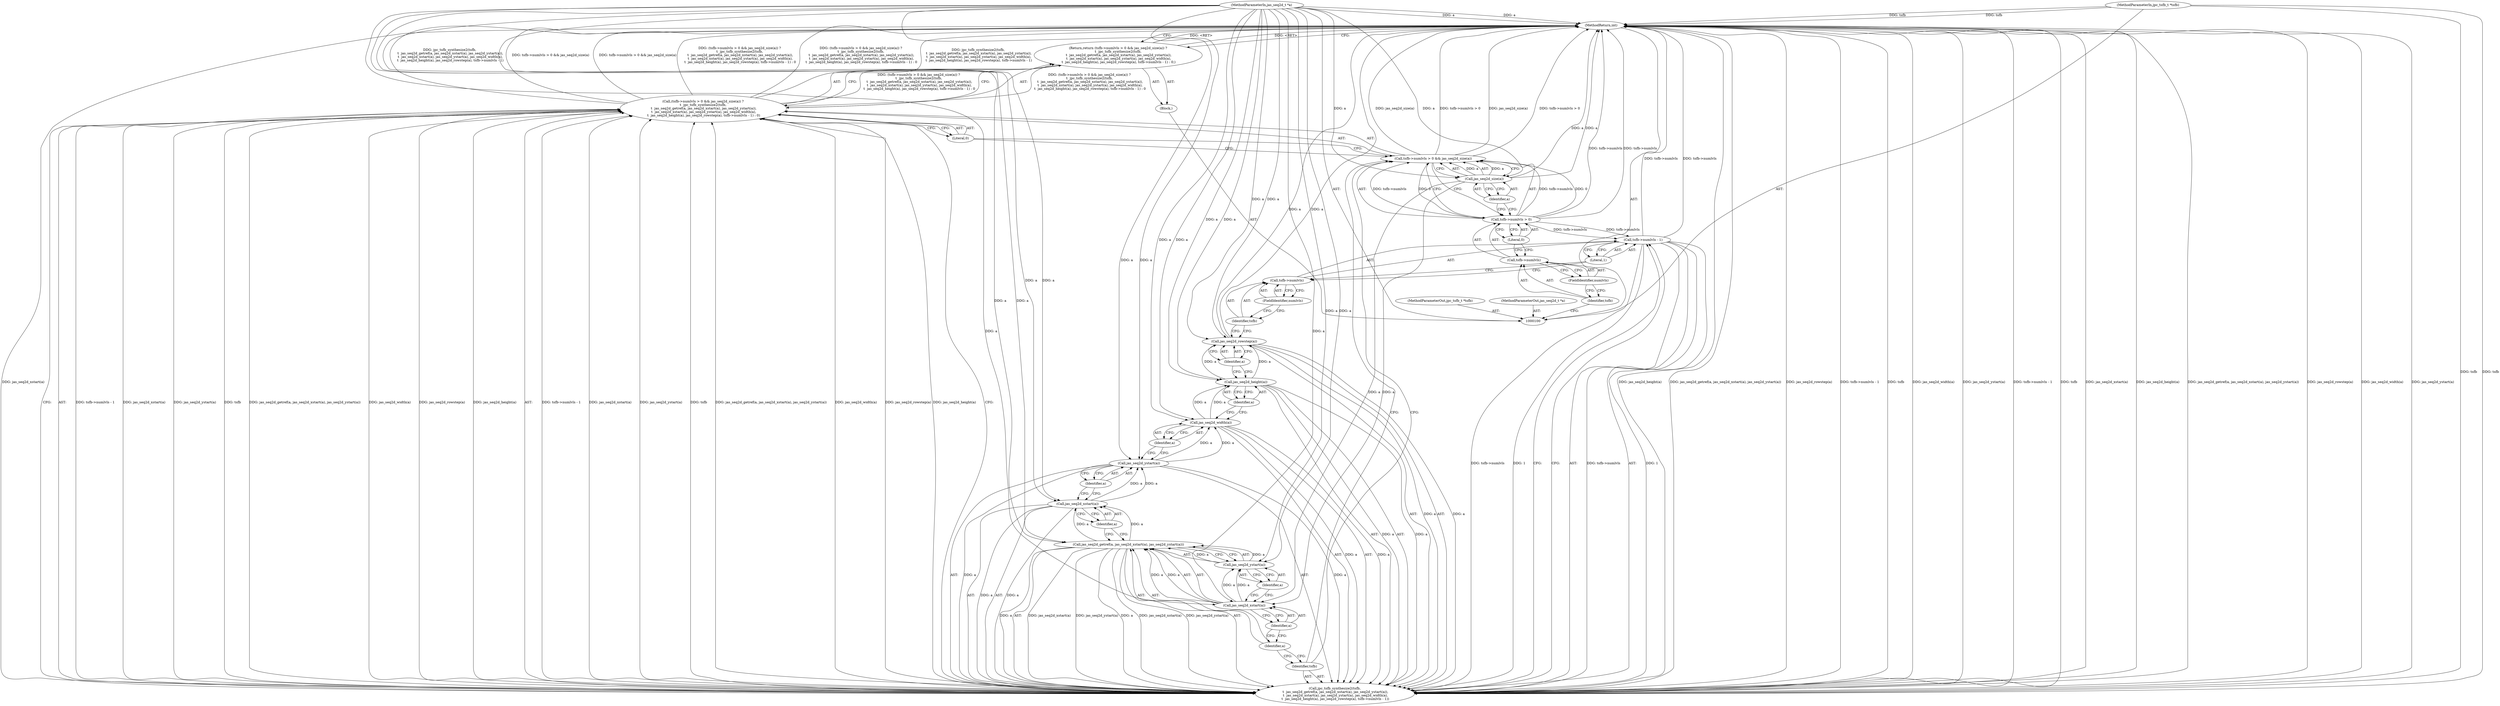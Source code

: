 digraph "0_jasper_2e82fa00466ae525339754bb3ab0a0474a31d4bd_0" {
"1000138" [label="(MethodReturn,int)"];
"1000101" [label="(MethodParameterIn,jpc_tsfb_t *tsfb)"];
"1000211" [label="(MethodParameterOut,jpc_tsfb_t *tsfb)"];
"1000102" [label="(MethodParameterIn,jas_seq2d_t *a)"];
"1000212" [label="(MethodParameterOut,jas_seq2d_t *a)"];
"1000103" [label="(Block,)"];
"1000104" [label="(Return,return (tsfb->numlvls > 0 && jas_seq2d_size(a)) ?\n\t  jpc_tsfb_synthesize2(tsfb,\n \t  jas_seq2d_getref(a, jas_seq2d_xstart(a), jas_seq2d_ystart(a)),\n \t  jas_seq2d_xstart(a), jas_seq2d_ystart(a), jas_seq2d_width(a),\n \t  jas_seq2d_height(a), jas_seq2d_rowstep(a), tsfb->numlvls - 1) : 0;)"];
"1000110" [label="(FieldIdentifier,numlvls)"];
"1000111" [label="(Literal,0)"];
"1000112" [label="(Call,jas_seq2d_size(a))"];
"1000113" [label="(Identifier,a)"];
"1000105" [label="(Call,(tsfb->numlvls > 0 && jas_seq2d_size(a)) ?\n\t  jpc_tsfb_synthesize2(tsfb,\n \t  jas_seq2d_getref(a, jas_seq2d_xstart(a), jas_seq2d_ystart(a)),\n \t  jas_seq2d_xstart(a), jas_seq2d_ystart(a), jas_seq2d_width(a),\n \t  jas_seq2d_height(a), jas_seq2d_rowstep(a), tsfb->numlvls - 1) : 0)"];
"1000106" [label="(Call,tsfb->numlvls > 0 && jas_seq2d_size(a))"];
"1000107" [label="(Call,tsfb->numlvls > 0)"];
"1000108" [label="(Call,tsfb->numlvls)"];
"1000109" [label="(Identifier,tsfb)"];
"1000115" [label="(Identifier,tsfb)"];
"1000114" [label="(Call,jpc_tsfb_synthesize2(tsfb,\n \t  jas_seq2d_getref(a, jas_seq2d_xstart(a), jas_seq2d_ystart(a)),\n \t  jas_seq2d_xstart(a), jas_seq2d_ystart(a), jas_seq2d_width(a),\n \t  jas_seq2d_height(a), jas_seq2d_rowstep(a), tsfb->numlvls - 1))"];
"1000117" [label="(Identifier,a)"];
"1000118" [label="(Call,jas_seq2d_xstart(a))"];
"1000116" [label="(Call,jas_seq2d_getref(a, jas_seq2d_xstart(a), jas_seq2d_ystart(a)))"];
"1000119" [label="(Identifier,a)"];
"1000120" [label="(Call,jas_seq2d_ystart(a))"];
"1000121" [label="(Identifier,a)"];
"1000123" [label="(Identifier,a)"];
"1000124" [label="(Call,jas_seq2d_ystart(a))"];
"1000122" [label="(Call,jas_seq2d_xstart(a))"];
"1000125" [label="(Identifier,a)"];
"1000126" [label="(Call,jas_seq2d_width(a))"];
"1000127" [label="(Identifier,a)"];
"1000129" [label="(Identifier,a)"];
"1000130" [label="(Call,jas_seq2d_rowstep(a))"];
"1000128" [label="(Call,jas_seq2d_height(a))"];
"1000131" [label="(Identifier,a)"];
"1000132" [label="(Call,tsfb->numlvls - 1)"];
"1000133" [label="(Call,tsfb->numlvls)"];
"1000134" [label="(Identifier,tsfb)"];
"1000135" [label="(FieldIdentifier,numlvls)"];
"1000136" [label="(Literal,1)"];
"1000137" [label="(Literal,0)"];
"1000138" -> "1000100"  [label="AST: "];
"1000138" -> "1000104"  [label="CFG: "];
"1000107" -> "1000138"  [label="DDG: tsfb->numlvls"];
"1000106" -> "1000138"  [label="DDG: tsfb->numlvls > 0"];
"1000106" -> "1000138"  [label="DDG: jas_seq2d_size(a)"];
"1000105" -> "1000138"  [label="DDG: (tsfb->numlvls > 0 && jas_seq2d_size(a)) ?\n\t  jpc_tsfb_synthesize2(tsfb,\n \t  jas_seq2d_getref(a, jas_seq2d_xstart(a), jas_seq2d_ystart(a)),\n \t  jas_seq2d_xstart(a), jas_seq2d_ystart(a), jas_seq2d_width(a),\n \t  jas_seq2d_height(a), jas_seq2d_rowstep(a), tsfb->numlvls - 1) : 0"];
"1000105" -> "1000138"  [label="DDG: jpc_tsfb_synthesize2(tsfb,\n \t  jas_seq2d_getref(a, jas_seq2d_xstart(a), jas_seq2d_ystart(a)),\n \t  jas_seq2d_xstart(a), jas_seq2d_ystart(a), jas_seq2d_width(a),\n \t  jas_seq2d_height(a), jas_seq2d_rowstep(a), tsfb->numlvls - 1)"];
"1000105" -> "1000138"  [label="DDG: tsfb->numlvls > 0 && jas_seq2d_size(a)"];
"1000114" -> "1000138"  [label="DDG: tsfb->numlvls - 1"];
"1000114" -> "1000138"  [label="DDG: tsfb"];
"1000114" -> "1000138"  [label="DDG: jas_seq2d_xstart(a)"];
"1000114" -> "1000138"  [label="DDG: jas_seq2d_height(a)"];
"1000114" -> "1000138"  [label="DDG: jas_seq2d_getref(a, jas_seq2d_xstart(a), jas_seq2d_ystart(a))"];
"1000114" -> "1000138"  [label="DDG: jas_seq2d_rowstep(a)"];
"1000114" -> "1000138"  [label="DDG: jas_seq2d_width(a)"];
"1000114" -> "1000138"  [label="DDG: jas_seq2d_ystart(a)"];
"1000132" -> "1000138"  [label="DDG: tsfb->numlvls"];
"1000102" -> "1000138"  [label="DDG: a"];
"1000112" -> "1000138"  [label="DDG: a"];
"1000101" -> "1000138"  [label="DDG: tsfb"];
"1000130" -> "1000138"  [label="DDG: a"];
"1000104" -> "1000138"  [label="DDG: <RET>"];
"1000101" -> "1000100"  [label="AST: "];
"1000101" -> "1000138"  [label="DDG: tsfb"];
"1000101" -> "1000114"  [label="DDG: tsfb"];
"1000211" -> "1000100"  [label="AST: "];
"1000102" -> "1000100"  [label="AST: "];
"1000102" -> "1000138"  [label="DDG: a"];
"1000102" -> "1000112"  [label="DDG: a"];
"1000102" -> "1000116"  [label="DDG: a"];
"1000102" -> "1000118"  [label="DDG: a"];
"1000102" -> "1000120"  [label="DDG: a"];
"1000102" -> "1000122"  [label="DDG: a"];
"1000102" -> "1000124"  [label="DDG: a"];
"1000102" -> "1000126"  [label="DDG: a"];
"1000102" -> "1000128"  [label="DDG: a"];
"1000102" -> "1000130"  [label="DDG: a"];
"1000212" -> "1000100"  [label="AST: "];
"1000103" -> "1000100"  [label="AST: "];
"1000104" -> "1000103"  [label="AST: "];
"1000104" -> "1000103"  [label="AST: "];
"1000104" -> "1000105"  [label="CFG: "];
"1000105" -> "1000104"  [label="AST: "];
"1000138" -> "1000104"  [label="CFG: "];
"1000104" -> "1000138"  [label="DDG: <RET>"];
"1000105" -> "1000104"  [label="DDG: (tsfb->numlvls > 0 && jas_seq2d_size(a)) ?\n\t  jpc_tsfb_synthesize2(tsfb,\n \t  jas_seq2d_getref(a, jas_seq2d_xstart(a), jas_seq2d_ystart(a)),\n \t  jas_seq2d_xstart(a), jas_seq2d_ystart(a), jas_seq2d_width(a),\n \t  jas_seq2d_height(a), jas_seq2d_rowstep(a), tsfb->numlvls - 1) : 0"];
"1000110" -> "1000108"  [label="AST: "];
"1000110" -> "1000109"  [label="CFG: "];
"1000108" -> "1000110"  [label="CFG: "];
"1000111" -> "1000107"  [label="AST: "];
"1000111" -> "1000108"  [label="CFG: "];
"1000107" -> "1000111"  [label="CFG: "];
"1000112" -> "1000106"  [label="AST: "];
"1000112" -> "1000113"  [label="CFG: "];
"1000113" -> "1000112"  [label="AST: "];
"1000106" -> "1000112"  [label="CFG: "];
"1000112" -> "1000138"  [label="DDG: a"];
"1000112" -> "1000106"  [label="DDG: a"];
"1000102" -> "1000112"  [label="DDG: a"];
"1000112" -> "1000118"  [label="DDG: a"];
"1000113" -> "1000112"  [label="AST: "];
"1000113" -> "1000107"  [label="CFG: "];
"1000112" -> "1000113"  [label="CFG: "];
"1000105" -> "1000104"  [label="AST: "];
"1000105" -> "1000114"  [label="CFG: "];
"1000105" -> "1000137"  [label="CFG: "];
"1000106" -> "1000105"  [label="AST: "];
"1000114" -> "1000105"  [label="AST: "];
"1000137" -> "1000105"  [label="AST: "];
"1000104" -> "1000105"  [label="CFG: "];
"1000105" -> "1000138"  [label="DDG: (tsfb->numlvls > 0 && jas_seq2d_size(a)) ?\n\t  jpc_tsfb_synthesize2(tsfb,\n \t  jas_seq2d_getref(a, jas_seq2d_xstart(a), jas_seq2d_ystart(a)),\n \t  jas_seq2d_xstart(a), jas_seq2d_ystart(a), jas_seq2d_width(a),\n \t  jas_seq2d_height(a), jas_seq2d_rowstep(a), tsfb->numlvls - 1) : 0"];
"1000105" -> "1000138"  [label="DDG: jpc_tsfb_synthesize2(tsfb,\n \t  jas_seq2d_getref(a, jas_seq2d_xstart(a), jas_seq2d_ystart(a)),\n \t  jas_seq2d_xstart(a), jas_seq2d_ystart(a), jas_seq2d_width(a),\n \t  jas_seq2d_height(a), jas_seq2d_rowstep(a), tsfb->numlvls - 1)"];
"1000105" -> "1000138"  [label="DDG: tsfb->numlvls > 0 && jas_seq2d_size(a)"];
"1000105" -> "1000104"  [label="DDG: (tsfb->numlvls > 0 && jas_seq2d_size(a)) ?\n\t  jpc_tsfb_synthesize2(tsfb,\n \t  jas_seq2d_getref(a, jas_seq2d_xstart(a), jas_seq2d_ystart(a)),\n \t  jas_seq2d_xstart(a), jas_seq2d_ystart(a), jas_seq2d_width(a),\n \t  jas_seq2d_height(a), jas_seq2d_rowstep(a), tsfb->numlvls - 1) : 0"];
"1000114" -> "1000105"  [label="DDG: tsfb->numlvls - 1"];
"1000114" -> "1000105"  [label="DDG: jas_seq2d_xstart(a)"];
"1000114" -> "1000105"  [label="DDG: jas_seq2d_ystart(a)"];
"1000114" -> "1000105"  [label="DDG: tsfb"];
"1000114" -> "1000105"  [label="DDG: jas_seq2d_getref(a, jas_seq2d_xstart(a), jas_seq2d_ystart(a))"];
"1000114" -> "1000105"  [label="DDG: jas_seq2d_width(a)"];
"1000114" -> "1000105"  [label="DDG: jas_seq2d_rowstep(a)"];
"1000114" -> "1000105"  [label="DDG: jas_seq2d_height(a)"];
"1000106" -> "1000105"  [label="AST: "];
"1000106" -> "1000107"  [label="CFG: "];
"1000106" -> "1000112"  [label="CFG: "];
"1000107" -> "1000106"  [label="AST: "];
"1000112" -> "1000106"  [label="AST: "];
"1000115" -> "1000106"  [label="CFG: "];
"1000137" -> "1000106"  [label="CFG: "];
"1000106" -> "1000138"  [label="DDG: tsfb->numlvls > 0"];
"1000106" -> "1000138"  [label="DDG: jas_seq2d_size(a)"];
"1000107" -> "1000106"  [label="DDG: tsfb->numlvls"];
"1000107" -> "1000106"  [label="DDG: 0"];
"1000112" -> "1000106"  [label="DDG: a"];
"1000107" -> "1000106"  [label="AST: "];
"1000107" -> "1000111"  [label="CFG: "];
"1000108" -> "1000107"  [label="AST: "];
"1000111" -> "1000107"  [label="AST: "];
"1000113" -> "1000107"  [label="CFG: "];
"1000106" -> "1000107"  [label="CFG: "];
"1000107" -> "1000138"  [label="DDG: tsfb->numlvls"];
"1000107" -> "1000106"  [label="DDG: tsfb->numlvls"];
"1000107" -> "1000106"  [label="DDG: 0"];
"1000107" -> "1000132"  [label="DDG: tsfb->numlvls"];
"1000108" -> "1000107"  [label="AST: "];
"1000108" -> "1000110"  [label="CFG: "];
"1000109" -> "1000108"  [label="AST: "];
"1000110" -> "1000108"  [label="AST: "];
"1000111" -> "1000108"  [label="CFG: "];
"1000109" -> "1000108"  [label="AST: "];
"1000109" -> "1000100"  [label="CFG: "];
"1000110" -> "1000109"  [label="CFG: "];
"1000115" -> "1000114"  [label="AST: "];
"1000115" -> "1000106"  [label="CFG: "];
"1000117" -> "1000115"  [label="CFG: "];
"1000114" -> "1000105"  [label="AST: "];
"1000114" -> "1000132"  [label="CFG: "];
"1000115" -> "1000114"  [label="AST: "];
"1000116" -> "1000114"  [label="AST: "];
"1000122" -> "1000114"  [label="AST: "];
"1000124" -> "1000114"  [label="AST: "];
"1000126" -> "1000114"  [label="AST: "];
"1000128" -> "1000114"  [label="AST: "];
"1000130" -> "1000114"  [label="AST: "];
"1000132" -> "1000114"  [label="AST: "];
"1000105" -> "1000114"  [label="CFG: "];
"1000114" -> "1000138"  [label="DDG: tsfb->numlvls - 1"];
"1000114" -> "1000138"  [label="DDG: tsfb"];
"1000114" -> "1000138"  [label="DDG: jas_seq2d_xstart(a)"];
"1000114" -> "1000138"  [label="DDG: jas_seq2d_height(a)"];
"1000114" -> "1000138"  [label="DDG: jas_seq2d_getref(a, jas_seq2d_xstart(a), jas_seq2d_ystart(a))"];
"1000114" -> "1000138"  [label="DDG: jas_seq2d_rowstep(a)"];
"1000114" -> "1000138"  [label="DDG: jas_seq2d_width(a)"];
"1000114" -> "1000138"  [label="DDG: jas_seq2d_ystart(a)"];
"1000114" -> "1000105"  [label="DDG: tsfb->numlvls - 1"];
"1000114" -> "1000105"  [label="DDG: jas_seq2d_xstart(a)"];
"1000114" -> "1000105"  [label="DDG: jas_seq2d_ystart(a)"];
"1000114" -> "1000105"  [label="DDG: tsfb"];
"1000114" -> "1000105"  [label="DDG: jas_seq2d_getref(a, jas_seq2d_xstart(a), jas_seq2d_ystart(a))"];
"1000114" -> "1000105"  [label="DDG: jas_seq2d_width(a)"];
"1000114" -> "1000105"  [label="DDG: jas_seq2d_rowstep(a)"];
"1000114" -> "1000105"  [label="DDG: jas_seq2d_height(a)"];
"1000101" -> "1000114"  [label="DDG: tsfb"];
"1000116" -> "1000114"  [label="DDG: a"];
"1000116" -> "1000114"  [label="DDG: jas_seq2d_xstart(a)"];
"1000116" -> "1000114"  [label="DDG: jas_seq2d_ystart(a)"];
"1000122" -> "1000114"  [label="DDG: a"];
"1000124" -> "1000114"  [label="DDG: a"];
"1000126" -> "1000114"  [label="DDG: a"];
"1000128" -> "1000114"  [label="DDG: a"];
"1000130" -> "1000114"  [label="DDG: a"];
"1000132" -> "1000114"  [label="DDG: tsfb->numlvls"];
"1000132" -> "1000114"  [label="DDG: 1"];
"1000117" -> "1000116"  [label="AST: "];
"1000117" -> "1000115"  [label="CFG: "];
"1000119" -> "1000117"  [label="CFG: "];
"1000118" -> "1000116"  [label="AST: "];
"1000118" -> "1000119"  [label="CFG: "];
"1000119" -> "1000118"  [label="AST: "];
"1000121" -> "1000118"  [label="CFG: "];
"1000118" -> "1000116"  [label="DDG: a"];
"1000112" -> "1000118"  [label="DDG: a"];
"1000102" -> "1000118"  [label="DDG: a"];
"1000118" -> "1000120"  [label="DDG: a"];
"1000116" -> "1000114"  [label="AST: "];
"1000116" -> "1000120"  [label="CFG: "];
"1000117" -> "1000116"  [label="AST: "];
"1000118" -> "1000116"  [label="AST: "];
"1000120" -> "1000116"  [label="AST: "];
"1000123" -> "1000116"  [label="CFG: "];
"1000116" -> "1000114"  [label="DDG: a"];
"1000116" -> "1000114"  [label="DDG: jas_seq2d_xstart(a)"];
"1000116" -> "1000114"  [label="DDG: jas_seq2d_ystart(a)"];
"1000120" -> "1000116"  [label="DDG: a"];
"1000102" -> "1000116"  [label="DDG: a"];
"1000118" -> "1000116"  [label="DDG: a"];
"1000116" -> "1000122"  [label="DDG: a"];
"1000119" -> "1000118"  [label="AST: "];
"1000119" -> "1000117"  [label="CFG: "];
"1000118" -> "1000119"  [label="CFG: "];
"1000120" -> "1000116"  [label="AST: "];
"1000120" -> "1000121"  [label="CFG: "];
"1000121" -> "1000120"  [label="AST: "];
"1000116" -> "1000120"  [label="CFG: "];
"1000120" -> "1000116"  [label="DDG: a"];
"1000118" -> "1000120"  [label="DDG: a"];
"1000102" -> "1000120"  [label="DDG: a"];
"1000121" -> "1000120"  [label="AST: "];
"1000121" -> "1000118"  [label="CFG: "];
"1000120" -> "1000121"  [label="CFG: "];
"1000123" -> "1000122"  [label="AST: "];
"1000123" -> "1000116"  [label="CFG: "];
"1000122" -> "1000123"  [label="CFG: "];
"1000124" -> "1000114"  [label="AST: "];
"1000124" -> "1000125"  [label="CFG: "];
"1000125" -> "1000124"  [label="AST: "];
"1000127" -> "1000124"  [label="CFG: "];
"1000124" -> "1000114"  [label="DDG: a"];
"1000122" -> "1000124"  [label="DDG: a"];
"1000102" -> "1000124"  [label="DDG: a"];
"1000124" -> "1000126"  [label="DDG: a"];
"1000122" -> "1000114"  [label="AST: "];
"1000122" -> "1000123"  [label="CFG: "];
"1000123" -> "1000122"  [label="AST: "];
"1000125" -> "1000122"  [label="CFG: "];
"1000122" -> "1000114"  [label="DDG: a"];
"1000116" -> "1000122"  [label="DDG: a"];
"1000102" -> "1000122"  [label="DDG: a"];
"1000122" -> "1000124"  [label="DDG: a"];
"1000125" -> "1000124"  [label="AST: "];
"1000125" -> "1000122"  [label="CFG: "];
"1000124" -> "1000125"  [label="CFG: "];
"1000126" -> "1000114"  [label="AST: "];
"1000126" -> "1000127"  [label="CFG: "];
"1000127" -> "1000126"  [label="AST: "];
"1000129" -> "1000126"  [label="CFG: "];
"1000126" -> "1000114"  [label="DDG: a"];
"1000124" -> "1000126"  [label="DDG: a"];
"1000102" -> "1000126"  [label="DDG: a"];
"1000126" -> "1000128"  [label="DDG: a"];
"1000127" -> "1000126"  [label="AST: "];
"1000127" -> "1000124"  [label="CFG: "];
"1000126" -> "1000127"  [label="CFG: "];
"1000129" -> "1000128"  [label="AST: "];
"1000129" -> "1000126"  [label="CFG: "];
"1000128" -> "1000129"  [label="CFG: "];
"1000130" -> "1000114"  [label="AST: "];
"1000130" -> "1000131"  [label="CFG: "];
"1000131" -> "1000130"  [label="AST: "];
"1000134" -> "1000130"  [label="CFG: "];
"1000130" -> "1000138"  [label="DDG: a"];
"1000130" -> "1000114"  [label="DDG: a"];
"1000128" -> "1000130"  [label="DDG: a"];
"1000102" -> "1000130"  [label="DDG: a"];
"1000128" -> "1000114"  [label="AST: "];
"1000128" -> "1000129"  [label="CFG: "];
"1000129" -> "1000128"  [label="AST: "];
"1000131" -> "1000128"  [label="CFG: "];
"1000128" -> "1000114"  [label="DDG: a"];
"1000126" -> "1000128"  [label="DDG: a"];
"1000102" -> "1000128"  [label="DDG: a"];
"1000128" -> "1000130"  [label="DDG: a"];
"1000131" -> "1000130"  [label="AST: "];
"1000131" -> "1000128"  [label="CFG: "];
"1000130" -> "1000131"  [label="CFG: "];
"1000132" -> "1000114"  [label="AST: "];
"1000132" -> "1000136"  [label="CFG: "];
"1000133" -> "1000132"  [label="AST: "];
"1000136" -> "1000132"  [label="AST: "];
"1000114" -> "1000132"  [label="CFG: "];
"1000132" -> "1000138"  [label="DDG: tsfb->numlvls"];
"1000132" -> "1000114"  [label="DDG: tsfb->numlvls"];
"1000132" -> "1000114"  [label="DDG: 1"];
"1000107" -> "1000132"  [label="DDG: tsfb->numlvls"];
"1000133" -> "1000132"  [label="AST: "];
"1000133" -> "1000135"  [label="CFG: "];
"1000134" -> "1000133"  [label="AST: "];
"1000135" -> "1000133"  [label="AST: "];
"1000136" -> "1000133"  [label="CFG: "];
"1000134" -> "1000133"  [label="AST: "];
"1000134" -> "1000130"  [label="CFG: "];
"1000135" -> "1000134"  [label="CFG: "];
"1000135" -> "1000133"  [label="AST: "];
"1000135" -> "1000134"  [label="CFG: "];
"1000133" -> "1000135"  [label="CFG: "];
"1000136" -> "1000132"  [label="AST: "];
"1000136" -> "1000133"  [label="CFG: "];
"1000132" -> "1000136"  [label="CFG: "];
"1000137" -> "1000105"  [label="AST: "];
"1000137" -> "1000106"  [label="CFG: "];
"1000105" -> "1000137"  [label="CFG: "];
}
